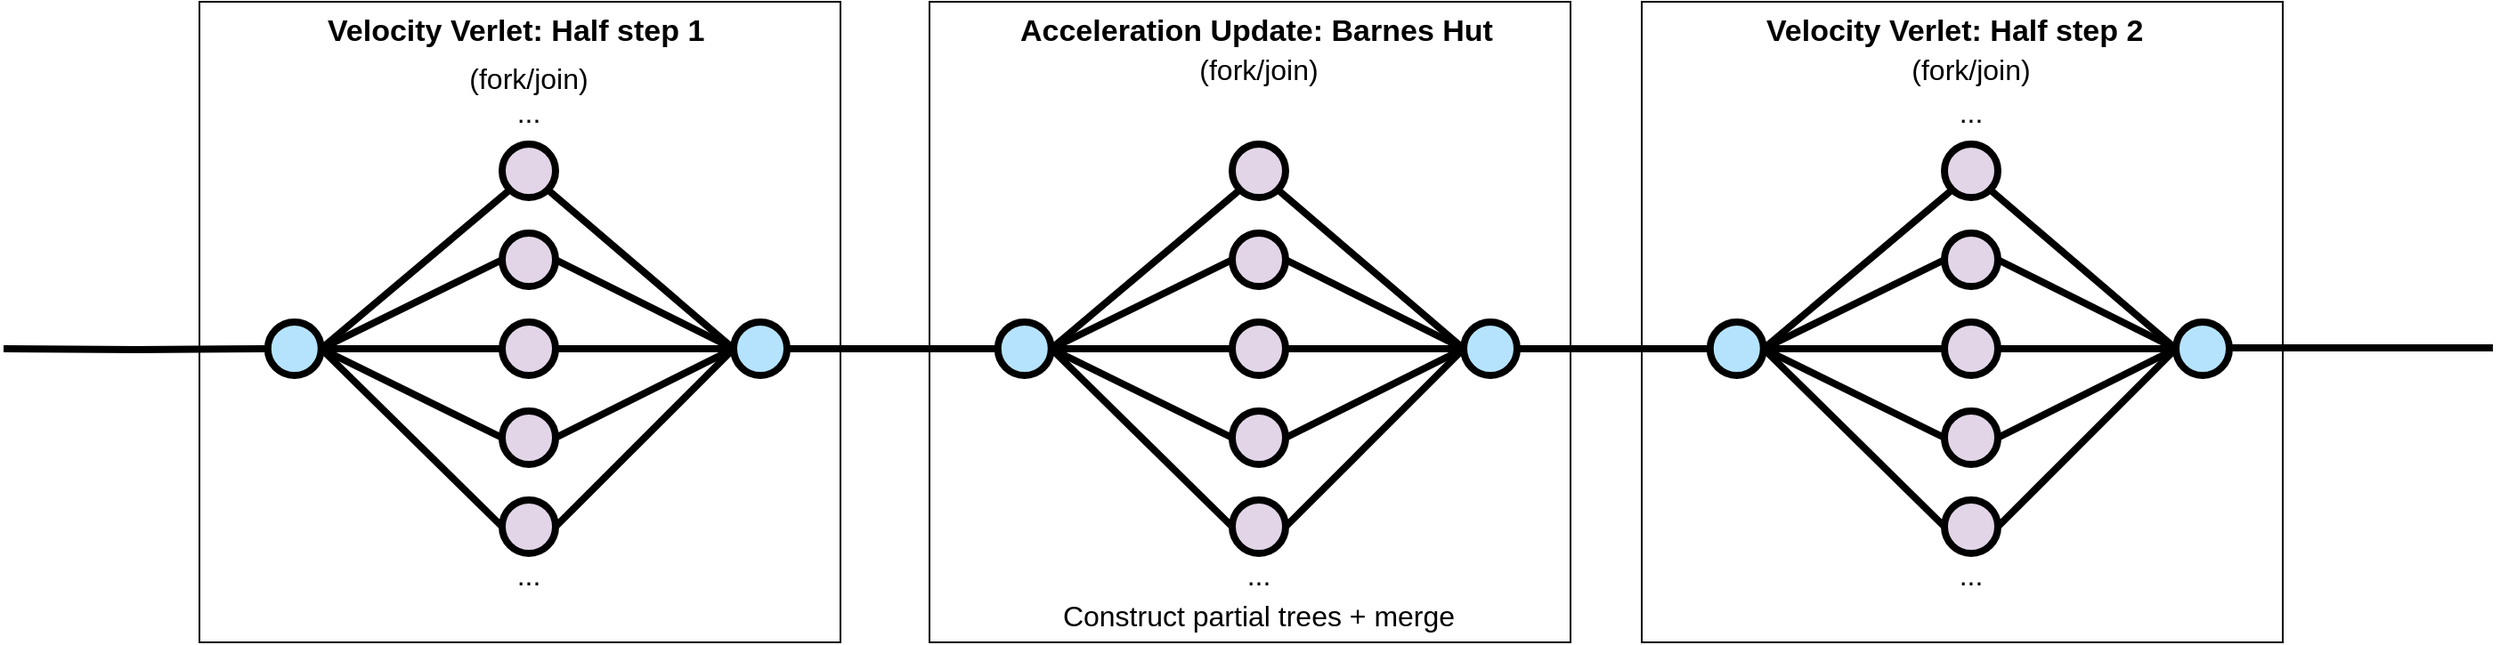 <mxfile version="24.7.12">
  <diagram id="yPxyJZ8AM_hMuL3Unpa9" name="simple gitflow">
    <mxGraphModel dx="938" dy="345" grid="1" gridSize="10" guides="1" tooltips="1" connect="1" arrows="1" fold="1" page="1" pageScale="1" pageWidth="1100" pageHeight="850" math="0" shadow="0">
      <root>
        <mxCell id="0" />
        <mxCell id="1" parent="0" />
        <mxCell id="Eu_5puH30oGJf11CMIXA-27" value="" style="whiteSpace=wrap;html=1;aspect=fixed;textShadow=0;" parent="1" vertex="1">
          <mxGeometry x="190" y="370" width="360" height="360" as="geometry" />
        </mxCell>
        <mxCell id="9hBKPDzoitwpIBdzFDQ7-25" value="" style="verticalLabelPosition=bottom;verticalAlign=top;html=1;strokeWidth=4;shape=mxgraph.flowchart.on-page_reference;plain-blue;gradientColor=none;fillColor=#B5E3Fe;strokeColor=#000000;" parent="1" vertex="1">
          <mxGeometry x="228.38" y="550" width="30" height="30" as="geometry" />
        </mxCell>
        <mxCell id="9hBKPDzoitwpIBdzFDQ7-27" value="" style="edgeStyle=orthogonalEdgeStyle;rounded=0;html=1;jettySize=auto;orthogonalLoop=1;strokeWidth=4;endArrow=none;endFill=0;exitX=1;exitY=0.5;exitDx=0;exitDy=0;" parent="1" target="9hBKPDzoitwpIBdzFDQ7-25" edge="1">
          <mxGeometry x="204.5" y="180" as="geometry">
            <mxPoint x="80" y="565" as="sourcePoint" />
          </mxGeometry>
        </mxCell>
        <mxCell id="9hBKPDzoitwpIBdzFDQ7-30" value="" style="verticalLabelPosition=bottom;verticalAlign=top;html=1;strokeWidth=4;shape=mxgraph.flowchart.on-page_reference;plain-purple;gradientColor=none;strokeColor=#000000;" parent="1" vertex="1">
          <mxGeometry x="360" y="450" width="30" height="30" as="geometry" />
        </mxCell>
        <mxCell id="9hBKPDzoitwpIBdzFDQ7-32" value="" style="verticalLabelPosition=bottom;verticalAlign=top;html=1;strokeWidth=4;shape=mxgraph.flowchart.on-page_reference;plain-purple;gradientColor=none;strokeColor=#000000;" parent="1" vertex="1">
          <mxGeometry x="360" y="500" width="30" height="30" as="geometry" />
        </mxCell>
        <mxCell id="Eu_5puH30oGJf11CMIXA-3" value="" style="rounded=0;html=1;jettySize=auto;orthogonalLoop=1;strokeWidth=4;endArrow=none;endFill=0;exitX=1;exitY=0.5;exitDx=0;exitDy=0;exitPerimeter=0;entryX=0.145;entryY=0.855;entryDx=0;entryDy=0;entryPerimeter=0;" parent="1" source="9hBKPDzoitwpIBdzFDQ7-25" target="9hBKPDzoitwpIBdzFDQ7-30" edge="1">
          <mxGeometry x="204.5" y="180" as="geometry">
            <mxPoint x="90" y="575" as="sourcePoint" />
            <mxPoint x="238" y="575" as="targetPoint" />
          </mxGeometry>
        </mxCell>
        <mxCell id="Eu_5puH30oGJf11CMIXA-4" value="" style="rounded=0;html=1;jettySize=auto;orthogonalLoop=1;strokeWidth=4;endArrow=none;endFill=0;entryX=0;entryY=0.5;entryDx=0;entryDy=0;entryPerimeter=0;exitX=1;exitY=0.5;exitDx=0;exitDy=0;exitPerimeter=0;" parent="1" source="9hBKPDzoitwpIBdzFDQ7-25" target="9hBKPDzoitwpIBdzFDQ7-32" edge="1">
          <mxGeometry x="204.5" y="180" as="geometry">
            <mxPoint x="260" y="560" as="sourcePoint" />
            <mxPoint x="370" y="360" as="targetPoint" />
          </mxGeometry>
        </mxCell>
        <mxCell id="Eu_5puH30oGJf11CMIXA-5" value="" style="verticalLabelPosition=bottom;verticalAlign=top;html=1;strokeWidth=4;shape=mxgraph.flowchart.on-page_reference;plain-purple;gradientColor=none;strokeColor=#000000;" parent="1" vertex="1">
          <mxGeometry x="360" y="550" width="30" height="30" as="geometry" />
        </mxCell>
        <mxCell id="Eu_5puH30oGJf11CMIXA-6" value="" style="rounded=0;html=1;jettySize=auto;orthogonalLoop=1;strokeWidth=4;endArrow=none;endFill=0;entryX=0;entryY=0.5;entryDx=0;entryDy=0;entryPerimeter=0;exitX=1;exitY=0.5;exitDx=0;exitDy=0;exitPerimeter=0;" parent="1" source="9hBKPDzoitwpIBdzFDQ7-25" target="Eu_5puH30oGJf11CMIXA-5" edge="1">
          <mxGeometry x="204.5" y="180" as="geometry">
            <mxPoint x="268" y="575" as="sourcePoint" />
            <mxPoint x="380" y="370" as="targetPoint" />
          </mxGeometry>
        </mxCell>
        <mxCell id="Eu_5puH30oGJf11CMIXA-7" value="" style="verticalLabelPosition=bottom;verticalAlign=top;html=1;strokeWidth=4;shape=mxgraph.flowchart.on-page_reference;plain-purple;gradientColor=none;strokeColor=#000000;" parent="1" vertex="1">
          <mxGeometry x="360" y="600" width="30" height="30" as="geometry" />
        </mxCell>
        <mxCell id="Eu_5puH30oGJf11CMIXA-8" value="" style="verticalLabelPosition=bottom;verticalAlign=top;html=1;strokeWidth=4;shape=mxgraph.flowchart.on-page_reference;plain-purple;gradientColor=none;strokeColor=#000000;" parent="1" vertex="1">
          <mxGeometry x="360" y="650" width="30" height="30" as="geometry" />
        </mxCell>
        <mxCell id="Eu_5puH30oGJf11CMIXA-9" value="" style="rounded=0;html=1;jettySize=auto;orthogonalLoop=1;strokeWidth=4;endArrow=none;endFill=0;exitX=1;exitY=0.5;exitDx=0;exitDy=0;exitPerimeter=0;entryX=0;entryY=0.5;entryDx=0;entryDy=0;entryPerimeter=0;" parent="1" source="9hBKPDzoitwpIBdzFDQ7-25" target="Eu_5puH30oGJf11CMIXA-7" edge="1">
          <mxGeometry x="204.5" y="180" as="geometry">
            <mxPoint x="254" y="764" as="sourcePoint" />
            <mxPoint x="238" y="785" as="targetPoint" />
          </mxGeometry>
        </mxCell>
        <mxCell id="Eu_5puH30oGJf11CMIXA-10" value="" style="rounded=0;html=1;jettySize=auto;orthogonalLoop=1;strokeWidth=4;endArrow=none;endFill=0;entryX=0;entryY=0.5;entryDx=0;entryDy=0;entryPerimeter=0;exitX=1;exitY=0.5;exitDx=0;exitDy=0;exitPerimeter=0;" parent="1" source="9hBKPDzoitwpIBdzFDQ7-25" target="Eu_5puH30oGJf11CMIXA-8" edge="1">
          <mxGeometry x="204.5" y="180" as="geometry">
            <mxPoint x="260" y="660" as="sourcePoint" />
            <mxPoint x="370" y="570" as="targetPoint" />
          </mxGeometry>
        </mxCell>
        <mxCell id="Eu_5puH30oGJf11CMIXA-11" value="" style="verticalLabelPosition=bottom;verticalAlign=top;html=1;strokeWidth=4;shape=mxgraph.flowchart.on-page_reference;plain-blue;gradientColor=none;fillColor=#B5E3Fe;strokeColor=#000000;" parent="1" vertex="1">
          <mxGeometry x="490" y="550" width="30" height="30" as="geometry" />
        </mxCell>
        <mxCell id="Eu_5puH30oGJf11CMIXA-17" value="" style="rounded=0;html=1;jettySize=auto;orthogonalLoop=1;strokeWidth=4;endArrow=none;endFill=0;entryX=0;entryY=0.5;entryDx=0;entryDy=0;entryPerimeter=0;exitX=1;exitY=0.5;exitDx=0;exitDy=0;exitPerimeter=0;" parent="1" source="Eu_5puH30oGJf11CMIXA-5" target="Eu_5puH30oGJf11CMIXA-11" edge="1">
          <mxGeometry x="204.5" y="180" as="geometry">
            <mxPoint x="390" y="564.72" as="sourcePoint" />
            <mxPoint x="492" y="564.72" as="targetPoint" />
          </mxGeometry>
        </mxCell>
        <mxCell id="Eu_5puH30oGJf11CMIXA-18" value="" style="rounded=0;html=1;jettySize=auto;orthogonalLoop=1;strokeWidth=4;endArrow=none;endFill=0;entryX=0;entryY=0.5;entryDx=0;entryDy=0;entryPerimeter=0;exitX=1;exitY=0.5;exitDx=0;exitDy=0;exitPerimeter=0;" parent="1" source="9hBKPDzoitwpIBdzFDQ7-32" target="Eu_5puH30oGJf11CMIXA-11" edge="1">
          <mxGeometry x="204.5" y="180" as="geometry">
            <mxPoint x="410" y="540" as="sourcePoint" />
            <mxPoint x="512" y="490" as="targetPoint" />
          </mxGeometry>
        </mxCell>
        <mxCell id="Eu_5puH30oGJf11CMIXA-19" value="" style="rounded=0;html=1;jettySize=auto;orthogonalLoop=1;strokeWidth=4;endArrow=none;endFill=0;exitX=0;exitY=0.5;exitDx=0;exitDy=0;exitPerimeter=0;entryX=0.855;entryY=0.855;entryDx=0;entryDy=0;entryPerimeter=0;" parent="1" source="Eu_5puH30oGJf11CMIXA-11" target="9hBKPDzoitwpIBdzFDQ7-30" edge="1">
          <mxGeometry x="204.5" y="180" as="geometry">
            <mxPoint x="268" y="575" as="sourcePoint" />
            <mxPoint x="374" y="486" as="targetPoint" />
          </mxGeometry>
        </mxCell>
        <mxCell id="Eu_5puH30oGJf11CMIXA-20" value="" style="rounded=0;html=1;jettySize=auto;orthogonalLoop=1;strokeWidth=4;endArrow=none;endFill=0;exitX=1;exitY=0.5;exitDx=0;exitDy=0;exitPerimeter=0;entryX=0;entryY=0.5;entryDx=0;entryDy=0;entryPerimeter=0;" parent="1" source="Eu_5puH30oGJf11CMIXA-7" target="Eu_5puH30oGJf11CMIXA-11" edge="1">
          <mxGeometry x="204.5" y="180" as="geometry">
            <mxPoint x="268" y="575" as="sourcePoint" />
            <mxPoint x="370" y="625" as="targetPoint" />
          </mxGeometry>
        </mxCell>
        <mxCell id="Eu_5puH30oGJf11CMIXA-21" value="" style="rounded=0;html=1;jettySize=auto;orthogonalLoop=1;strokeWidth=4;endArrow=none;endFill=0;entryX=1;entryY=0.5;entryDx=0;entryDy=0;entryPerimeter=0;exitX=0;exitY=0.5;exitDx=0;exitDy=0;exitPerimeter=0;" parent="1" source="Eu_5puH30oGJf11CMIXA-11" target="Eu_5puH30oGJf11CMIXA-8" edge="1">
          <mxGeometry x="204.5" y="180" as="geometry">
            <mxPoint x="268" y="575" as="sourcePoint" />
            <mxPoint x="370" y="675" as="targetPoint" />
          </mxGeometry>
        </mxCell>
        <mxCell id="Eu_5puH30oGJf11CMIXA-23" value="...&lt;br style=&quot;font-size: 16px;&quot;&gt;" style="text;strokeColor=none;fillColor=none;align=center;verticalAlign=middle;overflow=hidden;html=1;whiteSpace=wrap;fontSize=16;" parent="1" vertex="1">
          <mxGeometry x="335" y="420" width="80" height="20" as="geometry" />
        </mxCell>
        <mxCell id="Eu_5puH30oGJf11CMIXA-24" value="...&lt;br style=&quot;font-size: 16px;&quot;&gt;" style="text;strokeColor=none;fillColor=none;align=center;verticalAlign=middle;overflow=hidden;html=1;whiteSpace=wrap;fontSize=16;" parent="1" vertex="1">
          <mxGeometry x="335" y="680" width="80" height="20" as="geometry" />
        </mxCell>
        <UserObject label="Velocity Verlet: Half step 1" id="Eu_5puH30oGJf11CMIXA-25">
          <mxCell style="text;whiteSpace=wrap;html=1;fontStyle=1;fontSize=17;" parent="1" vertex="1">
            <mxGeometry x="260" y="370" width="230" height="30" as="geometry" />
          </mxCell>
        </UserObject>
        <mxCell id="Eu_5puH30oGJf11CMIXA-32" value="" style="whiteSpace=wrap;html=1;aspect=fixed;" parent="1" vertex="1">
          <mxGeometry x="1000" y="370" width="360" height="360" as="geometry" />
        </mxCell>
        <mxCell id="Eu_5puH30oGJf11CMIXA-33" value="" style="verticalLabelPosition=bottom;verticalAlign=top;html=1;strokeWidth=4;shape=mxgraph.flowchart.on-page_reference;plain-blue;gradientColor=none;fillColor=#B5E3Fe;strokeColor=#000000;" parent="1" vertex="1">
          <mxGeometry x="1038.38" y="550" width="30" height="30" as="geometry" />
        </mxCell>
        <mxCell id="Eu_5puH30oGJf11CMIXA-35" value="" style="verticalLabelPosition=bottom;verticalAlign=top;html=1;strokeWidth=4;shape=mxgraph.flowchart.on-page_reference;plain-purple;gradientColor=none;strokeColor=#000000;" parent="1" vertex="1">
          <mxGeometry x="1170" y="450" width="30" height="30" as="geometry" />
        </mxCell>
        <mxCell id="Eu_5puH30oGJf11CMIXA-36" value="" style="verticalLabelPosition=bottom;verticalAlign=top;html=1;strokeWidth=4;shape=mxgraph.flowchart.on-page_reference;plain-purple;gradientColor=none;strokeColor=#000000;" parent="1" vertex="1">
          <mxGeometry x="1170" y="500" width="30" height="30" as="geometry" />
        </mxCell>
        <mxCell id="Eu_5puH30oGJf11CMIXA-37" value="" style="rounded=0;html=1;jettySize=auto;orthogonalLoop=1;strokeWidth=4;endArrow=none;endFill=0;exitX=1;exitY=0.5;exitDx=0;exitDy=0;exitPerimeter=0;entryX=0.145;entryY=0.855;entryDx=0;entryDy=0;entryPerimeter=0;" parent="1" source="Eu_5puH30oGJf11CMIXA-33" target="Eu_5puH30oGJf11CMIXA-35" edge="1">
          <mxGeometry x="204.5" y="180" as="geometry">
            <mxPoint x="900" y="575" as="sourcePoint" />
            <mxPoint x="1048" y="575" as="targetPoint" />
          </mxGeometry>
        </mxCell>
        <mxCell id="Eu_5puH30oGJf11CMIXA-38" value="" style="rounded=0;html=1;jettySize=auto;orthogonalLoop=1;strokeWidth=4;endArrow=none;endFill=0;entryX=0;entryY=0.5;entryDx=0;entryDy=0;entryPerimeter=0;exitX=1;exitY=0.5;exitDx=0;exitDy=0;exitPerimeter=0;" parent="1" source="Eu_5puH30oGJf11CMIXA-33" target="Eu_5puH30oGJf11CMIXA-36" edge="1">
          <mxGeometry x="204.5" y="180" as="geometry">
            <mxPoint x="1070" y="560" as="sourcePoint" />
            <mxPoint x="1180" y="360" as="targetPoint" />
          </mxGeometry>
        </mxCell>
        <mxCell id="Eu_5puH30oGJf11CMIXA-39" value="" style="verticalLabelPosition=bottom;verticalAlign=top;html=1;strokeWidth=4;shape=mxgraph.flowchart.on-page_reference;plain-purple;gradientColor=none;strokeColor=#000000;" parent="1" vertex="1">
          <mxGeometry x="1170" y="550" width="30" height="30" as="geometry" />
        </mxCell>
        <mxCell id="Eu_5puH30oGJf11CMIXA-40" value="" style="rounded=0;html=1;jettySize=auto;orthogonalLoop=1;strokeWidth=4;endArrow=none;endFill=0;entryX=0;entryY=0.5;entryDx=0;entryDy=0;entryPerimeter=0;exitX=1;exitY=0.5;exitDx=0;exitDy=0;exitPerimeter=0;" parent="1" source="Eu_5puH30oGJf11CMIXA-33" target="Eu_5puH30oGJf11CMIXA-39" edge="1">
          <mxGeometry x="204.5" y="180" as="geometry">
            <mxPoint x="1078" y="575" as="sourcePoint" />
            <mxPoint x="1190" y="370" as="targetPoint" />
          </mxGeometry>
        </mxCell>
        <mxCell id="Eu_5puH30oGJf11CMIXA-41" value="" style="verticalLabelPosition=bottom;verticalAlign=top;html=1;strokeWidth=4;shape=mxgraph.flowchart.on-page_reference;plain-purple;gradientColor=none;strokeColor=#000000;" parent="1" vertex="1">
          <mxGeometry x="1170" y="600" width="30" height="30" as="geometry" />
        </mxCell>
        <mxCell id="Eu_5puH30oGJf11CMIXA-42" value="" style="verticalLabelPosition=bottom;verticalAlign=top;html=1;strokeWidth=4;shape=mxgraph.flowchart.on-page_reference;plain-purple;gradientColor=none;strokeColor=#000000;" parent="1" vertex="1">
          <mxGeometry x="1170" y="650" width="30" height="30" as="geometry" />
        </mxCell>
        <mxCell id="Eu_5puH30oGJf11CMIXA-43" value="" style="rounded=0;html=1;jettySize=auto;orthogonalLoop=1;strokeWidth=4;endArrow=none;endFill=0;exitX=1;exitY=0.5;exitDx=0;exitDy=0;exitPerimeter=0;entryX=0;entryY=0.5;entryDx=0;entryDy=0;entryPerimeter=0;" parent="1" source="Eu_5puH30oGJf11CMIXA-33" target="Eu_5puH30oGJf11CMIXA-41" edge="1">
          <mxGeometry x="204.5" y="180" as="geometry">
            <mxPoint x="1064" y="764" as="sourcePoint" />
            <mxPoint x="1048" y="785" as="targetPoint" />
          </mxGeometry>
        </mxCell>
        <mxCell id="Eu_5puH30oGJf11CMIXA-44" value="" style="rounded=0;html=1;jettySize=auto;orthogonalLoop=1;strokeWidth=4;endArrow=none;endFill=0;entryX=0;entryY=0.5;entryDx=0;entryDy=0;entryPerimeter=0;exitX=1;exitY=0.5;exitDx=0;exitDy=0;exitPerimeter=0;" parent="1" source="Eu_5puH30oGJf11CMIXA-33" target="Eu_5puH30oGJf11CMIXA-42" edge="1">
          <mxGeometry x="204.5" y="180" as="geometry">
            <mxPoint x="1070" y="660" as="sourcePoint" />
            <mxPoint x="1180" y="570" as="targetPoint" />
          </mxGeometry>
        </mxCell>
        <mxCell id="Eu_5puH30oGJf11CMIXA-45" value="" style="verticalLabelPosition=bottom;verticalAlign=top;html=1;strokeWidth=4;shape=mxgraph.flowchart.on-page_reference;plain-blue;gradientColor=none;fillColor=#B5E3Fe;strokeColor=#000000;" parent="1" vertex="1">
          <mxGeometry x="1300" y="550" width="30" height="30" as="geometry" />
        </mxCell>
        <mxCell id="Eu_5puH30oGJf11CMIXA-46" value="" style="rounded=0;html=1;jettySize=auto;orthogonalLoop=1;strokeWidth=4;endArrow=none;endFill=0;entryX=0;entryY=0.5;entryDx=0;entryDy=0;entryPerimeter=0;exitX=1;exitY=0.5;exitDx=0;exitDy=0;exitPerimeter=0;" parent="1" source="Eu_5puH30oGJf11CMIXA-39" target="Eu_5puH30oGJf11CMIXA-45" edge="1">
          <mxGeometry x="204.5" y="180" as="geometry">
            <mxPoint x="1200" y="564.72" as="sourcePoint" />
            <mxPoint x="1302" y="564.72" as="targetPoint" />
          </mxGeometry>
        </mxCell>
        <mxCell id="Eu_5puH30oGJf11CMIXA-47" value="" style="rounded=0;html=1;jettySize=auto;orthogonalLoop=1;strokeWidth=4;endArrow=none;endFill=0;entryX=0;entryY=0.5;entryDx=0;entryDy=0;entryPerimeter=0;exitX=1;exitY=0.5;exitDx=0;exitDy=0;exitPerimeter=0;" parent="1" source="Eu_5puH30oGJf11CMIXA-36" target="Eu_5puH30oGJf11CMIXA-45" edge="1">
          <mxGeometry x="204.5" y="180" as="geometry">
            <mxPoint x="1220" y="540" as="sourcePoint" />
            <mxPoint x="1322" y="490" as="targetPoint" />
          </mxGeometry>
        </mxCell>
        <mxCell id="Eu_5puH30oGJf11CMIXA-48" value="" style="rounded=0;html=1;jettySize=auto;orthogonalLoop=1;strokeWidth=4;endArrow=none;endFill=0;exitX=0;exitY=0.5;exitDx=0;exitDy=0;exitPerimeter=0;entryX=0.855;entryY=0.855;entryDx=0;entryDy=0;entryPerimeter=0;" parent="1" source="Eu_5puH30oGJf11CMIXA-45" target="Eu_5puH30oGJf11CMIXA-35" edge="1">
          <mxGeometry x="204.5" y="180" as="geometry">
            <mxPoint x="1078" y="575" as="sourcePoint" />
            <mxPoint x="1184" y="486" as="targetPoint" />
          </mxGeometry>
        </mxCell>
        <mxCell id="Eu_5puH30oGJf11CMIXA-49" value="" style="rounded=0;html=1;jettySize=auto;orthogonalLoop=1;strokeWidth=4;endArrow=none;endFill=0;exitX=1;exitY=0.5;exitDx=0;exitDy=0;exitPerimeter=0;entryX=0;entryY=0.5;entryDx=0;entryDy=0;entryPerimeter=0;" parent="1" source="Eu_5puH30oGJf11CMIXA-41" target="Eu_5puH30oGJf11CMIXA-45" edge="1">
          <mxGeometry x="204.5" y="180" as="geometry">
            <mxPoint x="1078" y="575" as="sourcePoint" />
            <mxPoint x="1180" y="625" as="targetPoint" />
          </mxGeometry>
        </mxCell>
        <mxCell id="Eu_5puH30oGJf11CMIXA-50" value="" style="rounded=0;html=1;jettySize=auto;orthogonalLoop=1;strokeWidth=4;endArrow=none;endFill=0;entryX=1;entryY=0.5;entryDx=0;entryDy=0;entryPerimeter=0;exitX=0;exitY=0.5;exitDx=0;exitDy=0;exitPerimeter=0;" parent="1" source="Eu_5puH30oGJf11CMIXA-45" target="Eu_5puH30oGJf11CMIXA-42" edge="1">
          <mxGeometry x="204.5" y="180" as="geometry">
            <mxPoint x="1078" y="575" as="sourcePoint" />
            <mxPoint x="1180" y="675" as="targetPoint" />
          </mxGeometry>
        </mxCell>
        <mxCell id="Eu_5puH30oGJf11CMIXA-51" value="...&lt;br style=&quot;font-size: 16px;&quot;&gt;" style="text;strokeColor=none;fillColor=none;align=center;verticalAlign=middle;overflow=hidden;html=1;whiteSpace=wrap;fontSize=16;" parent="1" vertex="1">
          <mxGeometry x="1145" y="420" width="80" height="20" as="geometry" />
        </mxCell>
        <mxCell id="Eu_5puH30oGJf11CMIXA-52" value="...&lt;br style=&quot;font-size: 16px;&quot;&gt;" style="text;strokeColor=none;fillColor=none;align=center;verticalAlign=middle;overflow=hidden;html=1;whiteSpace=wrap;fontSize=16;" parent="1" vertex="1">
          <mxGeometry x="1145" y="680" width="80" height="20" as="geometry" />
        </mxCell>
        <UserObject label="Velocity Verlet: Half step 2" id="Eu_5puH30oGJf11CMIXA-53">
          <mxCell style="text;whiteSpace=wrap;html=1;fontStyle=1;fontSize=17;" parent="1" vertex="1">
            <mxGeometry x="1068.38" y="370" width="230" height="30" as="geometry" />
          </mxCell>
        </UserObject>
        <mxCell id="Eu_5puH30oGJf11CMIXA-55" value="" style="edgeStyle=orthogonalEdgeStyle;rounded=0;html=1;jettySize=auto;orthogonalLoop=1;strokeWidth=4;endArrow=none;endFill=0;exitX=1;exitY=0.5;exitDx=0;exitDy=0;" parent="1" edge="1">
          <mxGeometry x="204.5" y="180" as="geometry">
            <mxPoint x="1330" y="564.47" as="sourcePoint" />
            <mxPoint x="1478" y="564.47" as="targetPoint" />
          </mxGeometry>
        </mxCell>
        <mxCell id="Eu_5puH30oGJf11CMIXA-56" value="(fork/join)" style="text;strokeColor=none;fillColor=none;align=center;verticalAlign=middle;overflow=hidden;html=1;whiteSpace=wrap;fontSize=16;" parent="1" vertex="1">
          <mxGeometry x="1145" y="395" width="80" height="25" as="geometry" />
        </mxCell>
        <mxCell id="Eu_5puH30oGJf11CMIXA-57" value="(fork/join)" style="text;strokeColor=none;fillColor=none;align=center;verticalAlign=middle;overflow=hidden;html=1;whiteSpace=wrap;fontSize=16;" parent="1" vertex="1">
          <mxGeometry x="335" y="400" width="80" height="25" as="geometry" />
        </mxCell>
        <mxCell id="1qpNJbwpwdEdqPDVP9fY-1" value="" style="whiteSpace=wrap;html=1;aspect=fixed;" vertex="1" parent="1">
          <mxGeometry x="600" y="370" width="360" height="360" as="geometry" />
        </mxCell>
        <mxCell id="1qpNJbwpwdEdqPDVP9fY-2" value="" style="verticalLabelPosition=bottom;verticalAlign=top;html=1;strokeWidth=4;shape=mxgraph.flowchart.on-page_reference;plain-blue;gradientColor=none;fillColor=#B5E3Fe;strokeColor=#000000;" vertex="1" parent="1">
          <mxGeometry x="638.38" y="550" width="30" height="30" as="geometry" />
        </mxCell>
        <mxCell id="1qpNJbwpwdEdqPDVP9fY-3" value="" style="verticalLabelPosition=bottom;verticalAlign=top;html=1;strokeWidth=4;shape=mxgraph.flowchart.on-page_reference;plain-purple;gradientColor=none;strokeColor=#000000;" vertex="1" parent="1">
          <mxGeometry x="770" y="450" width="30" height="30" as="geometry" />
        </mxCell>
        <mxCell id="1qpNJbwpwdEdqPDVP9fY-4" value="" style="verticalLabelPosition=bottom;verticalAlign=top;html=1;strokeWidth=4;shape=mxgraph.flowchart.on-page_reference;plain-purple;gradientColor=none;strokeColor=#000000;" vertex="1" parent="1">
          <mxGeometry x="770" y="500" width="30" height="30" as="geometry" />
        </mxCell>
        <mxCell id="1qpNJbwpwdEdqPDVP9fY-5" value="" style="rounded=0;html=1;jettySize=auto;orthogonalLoop=1;strokeWidth=4;endArrow=none;endFill=0;exitX=1;exitY=0.5;exitDx=0;exitDy=0;exitPerimeter=0;entryX=0.145;entryY=0.855;entryDx=0;entryDy=0;entryPerimeter=0;" edge="1" parent="1" source="1qpNJbwpwdEdqPDVP9fY-2" target="1qpNJbwpwdEdqPDVP9fY-3">
          <mxGeometry x="204.5" y="180" as="geometry">
            <mxPoint x="500" y="575" as="sourcePoint" />
            <mxPoint x="648" y="575" as="targetPoint" />
          </mxGeometry>
        </mxCell>
        <mxCell id="1qpNJbwpwdEdqPDVP9fY-6" value="" style="rounded=0;html=1;jettySize=auto;orthogonalLoop=1;strokeWidth=4;endArrow=none;endFill=0;entryX=0;entryY=0.5;entryDx=0;entryDy=0;entryPerimeter=0;exitX=1;exitY=0.5;exitDx=0;exitDy=0;exitPerimeter=0;" edge="1" parent="1" source="1qpNJbwpwdEdqPDVP9fY-2" target="1qpNJbwpwdEdqPDVP9fY-4">
          <mxGeometry x="204.5" y="180" as="geometry">
            <mxPoint x="670" y="560" as="sourcePoint" />
            <mxPoint x="780" y="360" as="targetPoint" />
          </mxGeometry>
        </mxCell>
        <mxCell id="1qpNJbwpwdEdqPDVP9fY-7" value="" style="verticalLabelPosition=bottom;verticalAlign=top;html=1;strokeWidth=4;shape=mxgraph.flowchart.on-page_reference;plain-purple;gradientColor=none;strokeColor=#000000;" vertex="1" parent="1">
          <mxGeometry x="770" y="550" width="30" height="30" as="geometry" />
        </mxCell>
        <mxCell id="1qpNJbwpwdEdqPDVP9fY-8" value="" style="rounded=0;html=1;jettySize=auto;orthogonalLoop=1;strokeWidth=4;endArrow=none;endFill=0;entryX=0;entryY=0.5;entryDx=0;entryDy=0;entryPerimeter=0;exitX=1;exitY=0.5;exitDx=0;exitDy=0;exitPerimeter=0;" edge="1" parent="1" source="1qpNJbwpwdEdqPDVP9fY-2" target="1qpNJbwpwdEdqPDVP9fY-7">
          <mxGeometry x="204.5" y="180" as="geometry">
            <mxPoint x="678" y="575" as="sourcePoint" />
            <mxPoint x="790" y="370" as="targetPoint" />
          </mxGeometry>
        </mxCell>
        <mxCell id="1qpNJbwpwdEdqPDVP9fY-9" value="" style="verticalLabelPosition=bottom;verticalAlign=top;html=1;strokeWidth=4;shape=mxgraph.flowchart.on-page_reference;plain-purple;gradientColor=none;strokeColor=#000000;" vertex="1" parent="1">
          <mxGeometry x="770" y="600" width="30" height="30" as="geometry" />
        </mxCell>
        <mxCell id="1qpNJbwpwdEdqPDVP9fY-10" value="" style="verticalLabelPosition=bottom;verticalAlign=top;html=1;strokeWidth=4;shape=mxgraph.flowchart.on-page_reference;plain-purple;gradientColor=none;strokeColor=#000000;" vertex="1" parent="1">
          <mxGeometry x="770" y="650" width="30" height="30" as="geometry" />
        </mxCell>
        <mxCell id="1qpNJbwpwdEdqPDVP9fY-11" value="" style="rounded=0;html=1;jettySize=auto;orthogonalLoop=1;strokeWidth=4;endArrow=none;endFill=0;exitX=1;exitY=0.5;exitDx=0;exitDy=0;exitPerimeter=0;entryX=0;entryY=0.5;entryDx=0;entryDy=0;entryPerimeter=0;" edge="1" parent="1" source="1qpNJbwpwdEdqPDVP9fY-2" target="1qpNJbwpwdEdqPDVP9fY-9">
          <mxGeometry x="204.5" y="180" as="geometry">
            <mxPoint x="664" y="764" as="sourcePoint" />
            <mxPoint x="648" y="785" as="targetPoint" />
          </mxGeometry>
        </mxCell>
        <mxCell id="1qpNJbwpwdEdqPDVP9fY-12" value="" style="rounded=0;html=1;jettySize=auto;orthogonalLoop=1;strokeWidth=4;endArrow=none;endFill=0;entryX=0;entryY=0.5;entryDx=0;entryDy=0;entryPerimeter=0;exitX=1;exitY=0.5;exitDx=0;exitDy=0;exitPerimeter=0;" edge="1" parent="1" source="1qpNJbwpwdEdqPDVP9fY-2" target="1qpNJbwpwdEdqPDVP9fY-10">
          <mxGeometry x="204.5" y="180" as="geometry">
            <mxPoint x="670" y="660" as="sourcePoint" />
            <mxPoint x="780" y="570" as="targetPoint" />
          </mxGeometry>
        </mxCell>
        <mxCell id="1qpNJbwpwdEdqPDVP9fY-13" value="" style="verticalLabelPosition=bottom;verticalAlign=top;html=1;strokeWidth=4;shape=mxgraph.flowchart.on-page_reference;plain-blue;gradientColor=none;fillColor=#B5E3Fe;strokeColor=#000000;" vertex="1" parent="1">
          <mxGeometry x="900" y="550" width="30" height="30" as="geometry" />
        </mxCell>
        <mxCell id="1qpNJbwpwdEdqPDVP9fY-14" value="" style="rounded=0;html=1;jettySize=auto;orthogonalLoop=1;strokeWidth=4;endArrow=none;endFill=0;entryX=0;entryY=0.5;entryDx=0;entryDy=0;entryPerimeter=0;exitX=1;exitY=0.5;exitDx=0;exitDy=0;exitPerimeter=0;" edge="1" parent="1" source="1qpNJbwpwdEdqPDVP9fY-7" target="1qpNJbwpwdEdqPDVP9fY-13">
          <mxGeometry x="204.5" y="180" as="geometry">
            <mxPoint x="800" y="564.72" as="sourcePoint" />
            <mxPoint x="902" y="564.72" as="targetPoint" />
          </mxGeometry>
        </mxCell>
        <mxCell id="1qpNJbwpwdEdqPDVP9fY-15" value="" style="rounded=0;html=1;jettySize=auto;orthogonalLoop=1;strokeWidth=4;endArrow=none;endFill=0;entryX=0;entryY=0.5;entryDx=0;entryDy=0;entryPerimeter=0;exitX=1;exitY=0.5;exitDx=0;exitDy=0;exitPerimeter=0;" edge="1" parent="1" source="1qpNJbwpwdEdqPDVP9fY-4" target="1qpNJbwpwdEdqPDVP9fY-13">
          <mxGeometry x="204.5" y="180" as="geometry">
            <mxPoint x="820" y="540" as="sourcePoint" />
            <mxPoint x="922" y="490" as="targetPoint" />
          </mxGeometry>
        </mxCell>
        <mxCell id="1qpNJbwpwdEdqPDVP9fY-16" value="" style="rounded=0;html=1;jettySize=auto;orthogonalLoop=1;strokeWidth=4;endArrow=none;endFill=0;exitX=0;exitY=0.5;exitDx=0;exitDy=0;exitPerimeter=0;entryX=0.855;entryY=0.855;entryDx=0;entryDy=0;entryPerimeter=0;" edge="1" parent="1" source="1qpNJbwpwdEdqPDVP9fY-13" target="1qpNJbwpwdEdqPDVP9fY-3">
          <mxGeometry x="204.5" y="180" as="geometry">
            <mxPoint x="678" y="575" as="sourcePoint" />
            <mxPoint x="784" y="486" as="targetPoint" />
          </mxGeometry>
        </mxCell>
        <mxCell id="1qpNJbwpwdEdqPDVP9fY-17" value="" style="rounded=0;html=1;jettySize=auto;orthogonalLoop=1;strokeWidth=4;endArrow=none;endFill=0;exitX=1;exitY=0.5;exitDx=0;exitDy=0;exitPerimeter=0;entryX=0;entryY=0.5;entryDx=0;entryDy=0;entryPerimeter=0;" edge="1" parent="1" source="1qpNJbwpwdEdqPDVP9fY-9" target="1qpNJbwpwdEdqPDVP9fY-13">
          <mxGeometry x="204.5" y="180" as="geometry">
            <mxPoint x="678" y="575" as="sourcePoint" />
            <mxPoint x="780" y="625" as="targetPoint" />
          </mxGeometry>
        </mxCell>
        <mxCell id="1qpNJbwpwdEdqPDVP9fY-18" value="" style="rounded=0;html=1;jettySize=auto;orthogonalLoop=1;strokeWidth=4;endArrow=none;endFill=0;entryX=1;entryY=0.5;entryDx=0;entryDy=0;entryPerimeter=0;exitX=0;exitY=0.5;exitDx=0;exitDy=0;exitPerimeter=0;" edge="1" parent="1" source="1qpNJbwpwdEdqPDVP9fY-13" target="1qpNJbwpwdEdqPDVP9fY-10">
          <mxGeometry x="204.5" y="180" as="geometry">
            <mxPoint x="678" y="575" as="sourcePoint" />
            <mxPoint x="780" y="675" as="targetPoint" />
          </mxGeometry>
        </mxCell>
        <mxCell id="1qpNJbwpwdEdqPDVP9fY-20" value="...&lt;br style=&quot;font-size: 16px;&quot;&gt;" style="text;strokeColor=none;fillColor=none;align=center;verticalAlign=middle;overflow=hidden;html=1;whiteSpace=wrap;fontSize=16;" vertex="1" parent="1">
          <mxGeometry x="745" y="680" width="80" height="20" as="geometry" />
        </mxCell>
        <UserObject label="Acceleration Update: Barnes Hut" id="1qpNJbwpwdEdqPDVP9fY-21">
          <mxCell style="text;whiteSpace=wrap;html=1;fontStyle=1;fontSize=17;" vertex="1" parent="1">
            <mxGeometry x="649.19" y="370" width="271.62" height="30" as="geometry" />
          </mxCell>
        </UserObject>
        <mxCell id="1qpNJbwpwdEdqPDVP9fY-22" value="(fork/join)" style="text;strokeColor=none;fillColor=none;align=center;verticalAlign=middle;overflow=hidden;html=1;whiteSpace=wrap;fontSize=16;" vertex="1" parent="1">
          <mxGeometry x="745" y="395" width="80" height="25" as="geometry" />
        </mxCell>
        <mxCell id="Eu_5puH30oGJf11CMIXA-54" value="" style="rounded=0;html=1;jettySize=auto;orthogonalLoop=1;strokeWidth=4;endArrow=none;endFill=0;entryX=0;entryY=0.5;entryDx=0;entryDy=0;exitX=1;exitY=0.5;exitDx=0;exitDy=0;exitPerimeter=0;entryPerimeter=0;" parent="1" edge="1" target="Eu_5puH30oGJf11CMIXA-33" source="1qpNJbwpwdEdqPDVP9fY-13">
          <mxGeometry x="204.5" y="180" as="geometry">
            <mxPoint x="940" y="564.81" as="sourcePoint" />
            <mxPoint x="1050" y="564.81" as="targetPoint" />
          </mxGeometry>
        </mxCell>
        <mxCell id="Eu_5puH30oGJf11CMIXA-30" value="" style="rounded=0;html=1;jettySize=auto;orthogonalLoop=1;strokeWidth=4;endArrow=none;endFill=0;entryX=0;entryY=0.5;entryDx=0;entryDy=0;exitX=1;exitY=0.5;exitDx=0;exitDy=0;exitPerimeter=0;entryPerimeter=0;" parent="1" source="Eu_5puH30oGJf11CMIXA-11" target="1qpNJbwpwdEdqPDVP9fY-2" edge="1">
          <mxGeometry x="204.5" y="180" as="geometry">
            <mxPoint x="400" y="575" as="sourcePoint" />
            <mxPoint x="630" y="565" as="targetPoint" />
          </mxGeometry>
        </mxCell>
        <mxCell id="1qpNJbwpwdEdqPDVP9fY-19" value="Construct partial trees + merge" style="text;strokeColor=none;fillColor=none;align=center;verticalAlign=middle;overflow=hidden;html=1;whiteSpace=wrap;fontSize=16;" vertex="1" parent="1">
          <mxGeometry x="630" y="700" width="310" height="30" as="geometry" />
        </mxCell>
      </root>
    </mxGraphModel>
  </diagram>
</mxfile>
